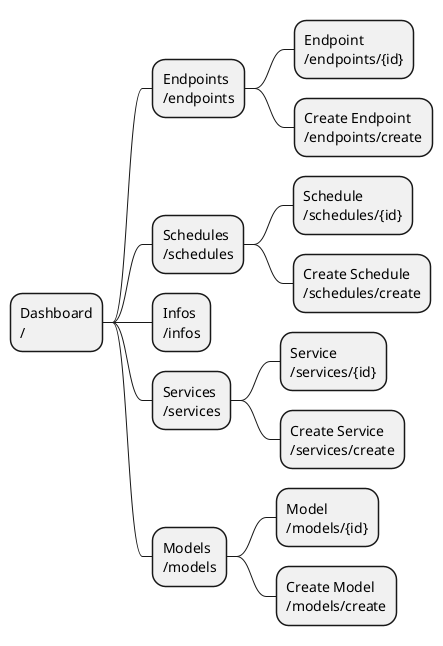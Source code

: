 @startmindmap Frontend site map
* Dashboard\n/
    ** Endpoints\n/endpoints
        *** Endpoint\n/endpoints/{id}
        *** Create Endpoint\n/endpoints/create
    ** Schedules\n/schedules
        *** Schedule\n/schedules/{id}
        *** Create Schedule\n/schedules/create
    ** Infos\n/infos
    ** Services\n/services
        *** Service\n/services/{id}
        *** Create Service\n/services/create
    ** Models\n/models
        *** Model\n/models/{id}
        *** Create Model\n/models/create
@endmindmap